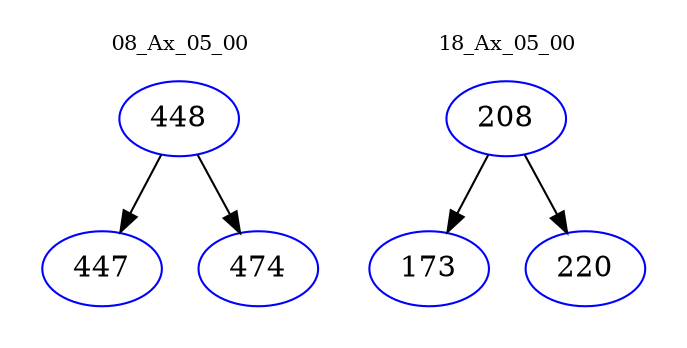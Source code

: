 digraph{
subgraph cluster_0 {
color = white
label = "08_Ax_05_00";
fontsize=10;
T0_448 [label="448", color="blue"]
T0_448 -> T0_447 [color="black"]
T0_447 [label="447", color="blue"]
T0_448 -> T0_474 [color="black"]
T0_474 [label="474", color="blue"]
}
subgraph cluster_1 {
color = white
label = "18_Ax_05_00";
fontsize=10;
T1_208 [label="208", color="blue"]
T1_208 -> T1_173 [color="black"]
T1_173 [label="173", color="blue"]
T1_208 -> T1_220 [color="black"]
T1_220 [label="220", color="blue"]
}
}
